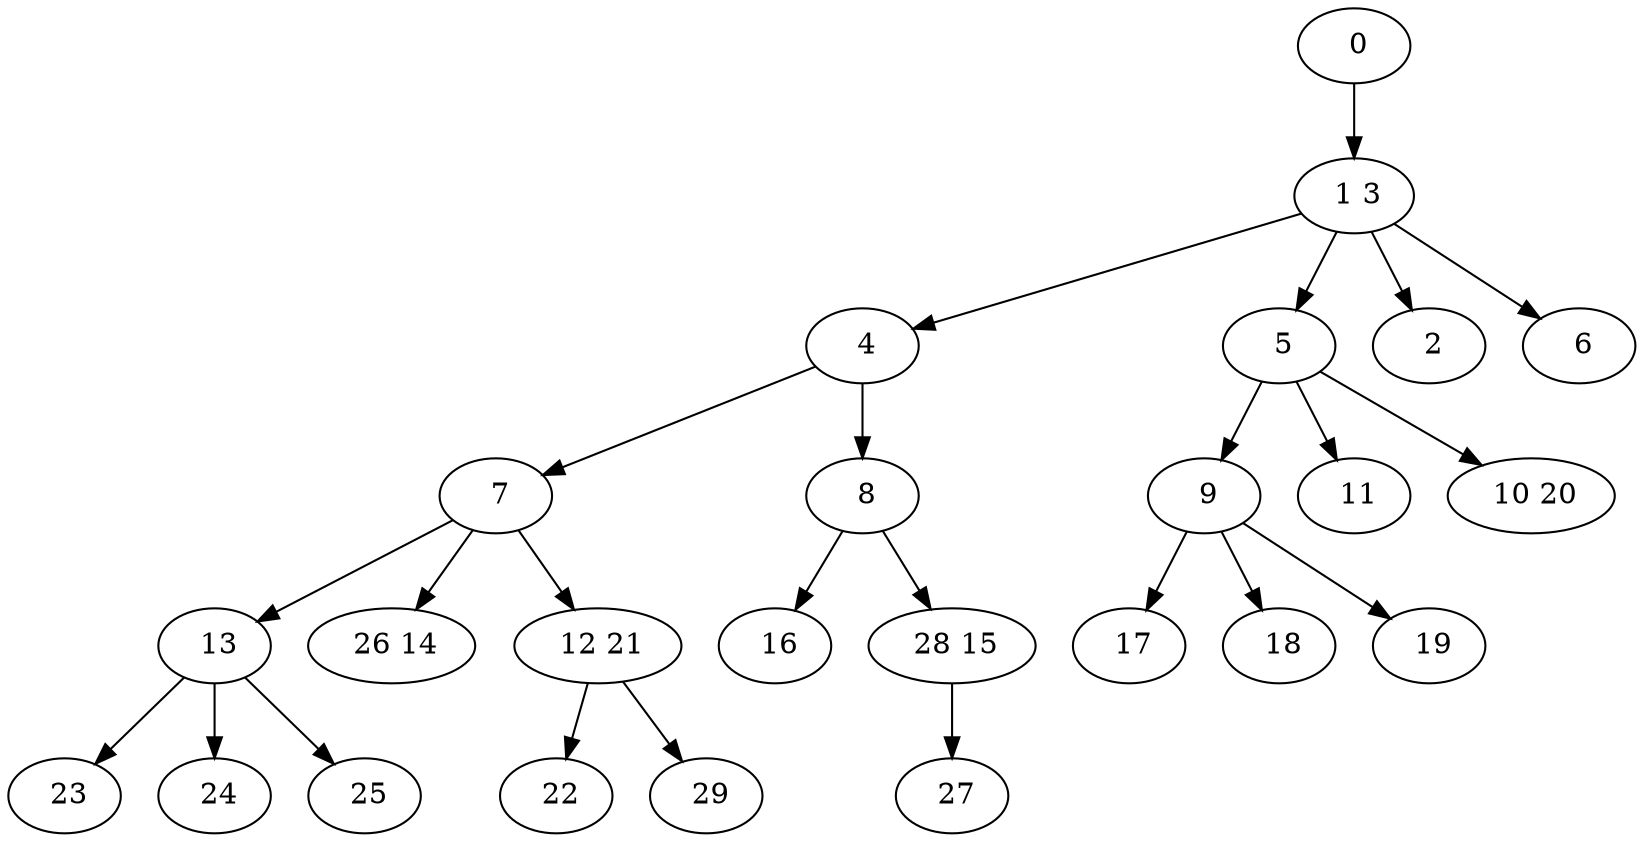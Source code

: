 digraph mytree {
" 0" -> " 1 3";
" 1 3" -> " 4";
" 1 3" -> " 5";
" 1 3" -> " 2";
" 1 3" -> " 6";
" 4" -> " 7";
" 4" -> " 8";
" 7" -> " 13";
" 7" -> " 26 14";
" 7" -> " 12 21";
" 8" -> " 16";
" 8" -> " 28 15";
" 5" -> " 9";
" 5" -> " 11";
" 5" -> " 10 20";
" 9" -> " 17";
" 9" -> " 18";
" 9" -> " 19";
" 11";
" 10 20";
" 13" -> " 23";
" 13" -> " 24";
" 13" -> " 25";
" 26 14";
" 12 21" -> " 22";
" 12 21" -> " 29";
" 16";
" 27";
" 28 15" -> " 27";
" 17";
" 18";
" 19";
" 23";
" 24";
" 25";
" 22";
" 29";
" 2";
" 6";
}
